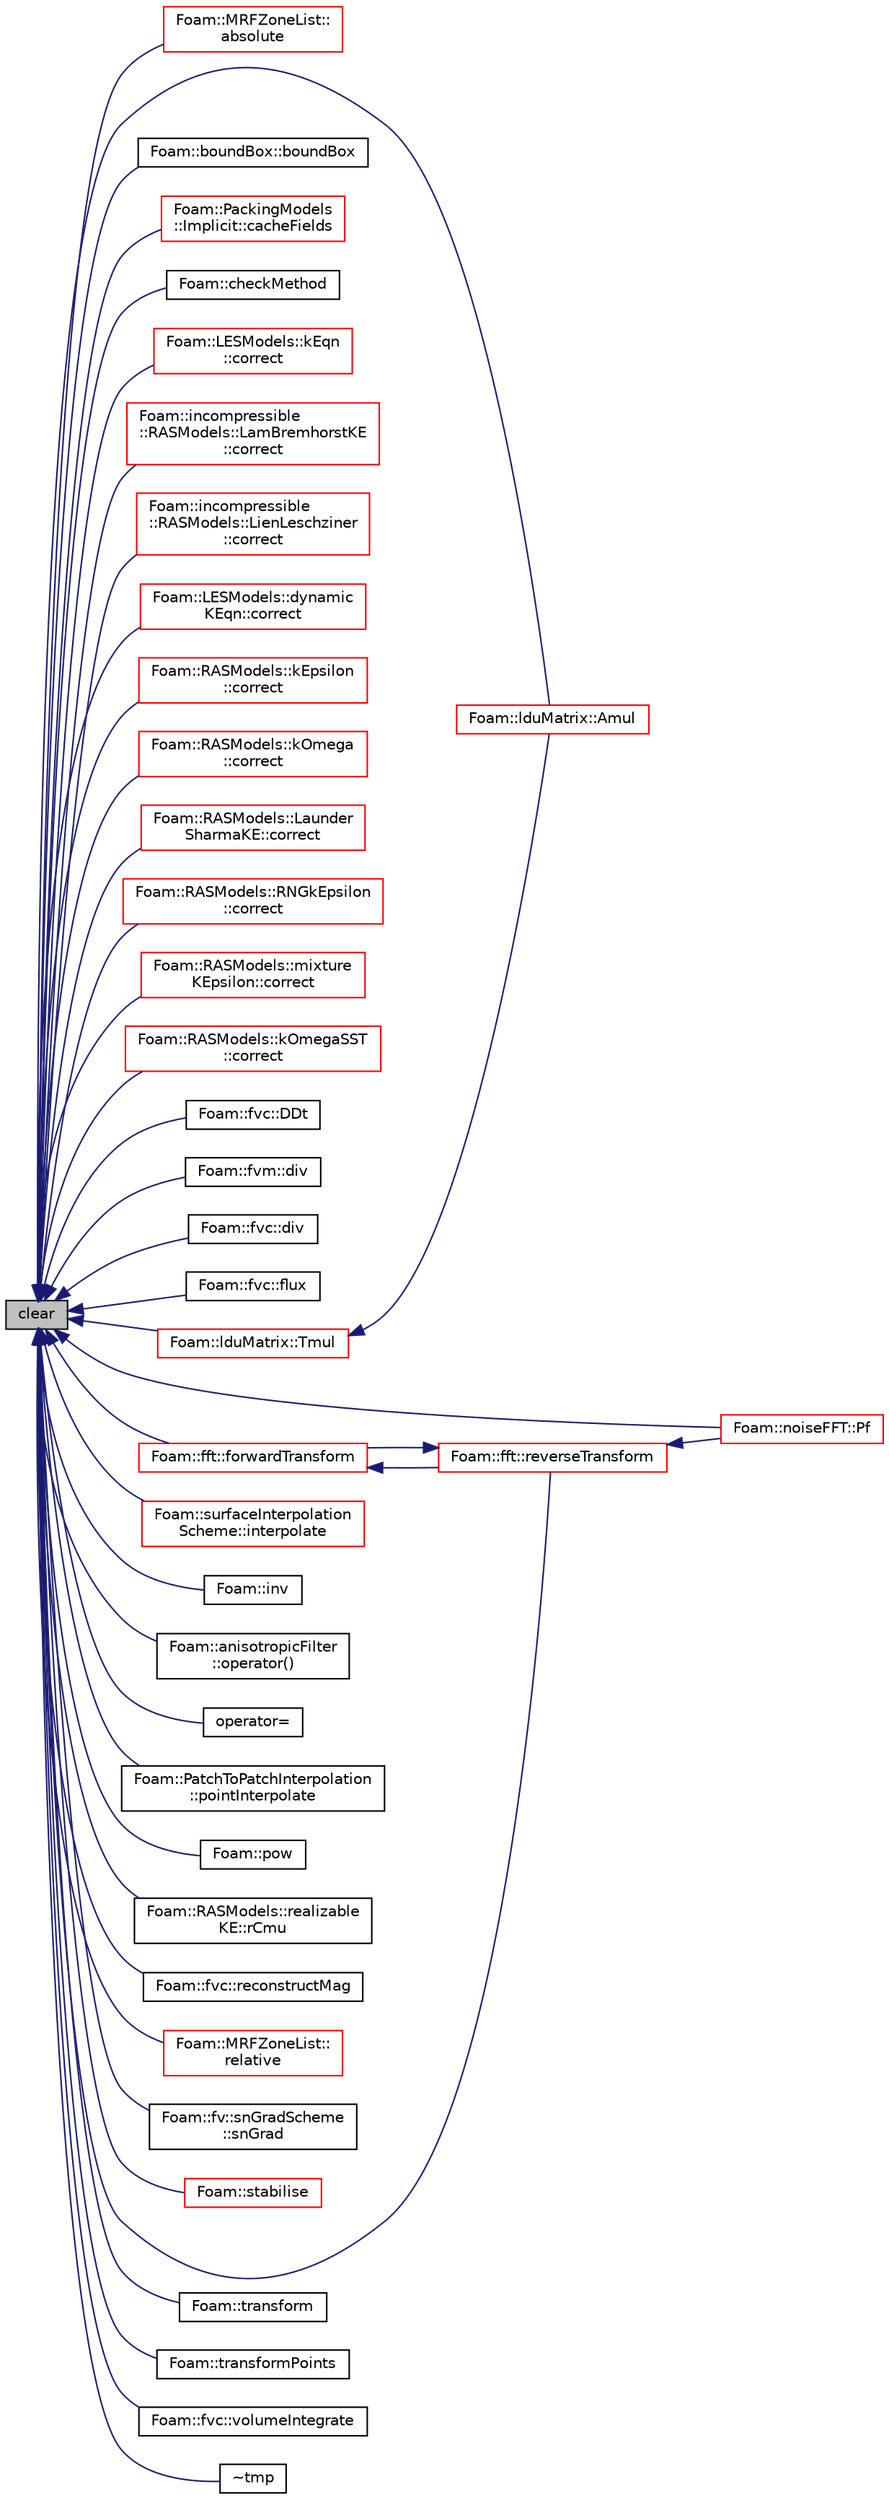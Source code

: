 digraph "clear"
{
  bgcolor="transparent";
  edge [fontname="Helvetica",fontsize="10",labelfontname="Helvetica",labelfontsize="10"];
  node [fontname="Helvetica",fontsize="10",shape=record];
  rankdir="LR";
  Node1 [label="clear",height=0.2,width=0.4,color="black", fillcolor="grey75", style="filled", fontcolor="black"];
  Node1 -> Node2 [dir="back",color="midnightblue",fontsize="10",style="solid",fontname="Helvetica"];
  Node2 [label="Foam::MRFZoneList::\labsolute",height=0.2,width=0.4,color="red",URL="$a01582.html#a3b8ea6c32600177d1d1187745a60f02f",tooltip="Return the given relative flux absolute within the MRF region. "];
  Node1 -> Node3 [dir="back",color="midnightblue",fontsize="10",style="solid",fontname="Helvetica"];
  Node3 [label="Foam::lduMatrix::Amul",height=0.2,width=0.4,color="red",URL="$a01311.html#a356332b0cbbd88cc1f4450fe79acc678",tooltip="Matrix multiplication with updated interfaces. "];
  Node1 -> Node4 [dir="back",color="midnightblue",fontsize="10",style="solid",fontname="Helvetica"];
  Node4 [label="Foam::boundBox::boundBox",height=0.2,width=0.4,color="black",URL="$a00154.html#ac58b72e74b6663df22b217a13bbcf381",tooltip="Construct as the bounding box of the given temporary pointField. "];
  Node1 -> Node5 [dir="back",color="midnightblue",fontsize="10",style="solid",fontname="Helvetica"];
  Node5 [label="Foam::PackingModels\l::Implicit::cacheFields",height=0.2,width=0.4,color="red",URL="$a01060.html#a6005414ac27ae3e0b5a783ba216c1906",tooltip="Calculate the inter particles stresses. "];
  Node1 -> Node6 [dir="back",color="midnightblue",fontsize="10",style="solid",fontname="Helvetica"];
  Node6 [label="Foam::checkMethod",height=0.2,width=0.4,color="black",URL="$a10936.html#af7c5aac53b9e18ea8377a3c3a973114b"];
  Node1 -> Node7 [dir="back",color="midnightblue",fontsize="10",style="solid",fontname="Helvetica"];
  Node7 [label="Foam::LESModels::kEqn\l::correct",height=0.2,width=0.4,color="red",URL="$a01256.html#a3ae44b28050c3aa494c1d8e18cf618c1",tooltip="Correct eddy-Viscosity and related properties. "];
  Node1 -> Node8 [dir="back",color="midnightblue",fontsize="10",style="solid",fontname="Helvetica"];
  Node8 [label="Foam::incompressible\l::RASModels::LamBremhorstKE\l::correct",height=0.2,width=0.4,color="red",URL="$a01292.html#a3ae44b28050c3aa494c1d8e18cf618c1",tooltip="Solve the turbulence equations and correct the turbulence viscosity. "];
  Node1 -> Node9 [dir="back",color="midnightblue",fontsize="10",style="solid",fontname="Helvetica"];
  Node9 [label="Foam::incompressible\l::RASModels::LienLeschziner\l::correct",height=0.2,width=0.4,color="red",URL="$a01341.html#a3ae44b28050c3aa494c1d8e18cf618c1",tooltip="Solve the turbulence equations and correct the turbulence viscosity. "];
  Node1 -> Node10 [dir="back",color="midnightblue",fontsize="10",style="solid",fontname="Helvetica"];
  Node10 [label="Foam::LESModels::dynamic\lKEqn::correct",height=0.2,width=0.4,color="red",URL="$a00613.html#a3ae44b28050c3aa494c1d8e18cf618c1",tooltip="Correct Eddy-Viscosity and related properties. "];
  Node1 -> Node11 [dir="back",color="midnightblue",fontsize="10",style="solid",fontname="Helvetica"];
  Node11 [label="Foam::RASModels::kEpsilon\l::correct",height=0.2,width=0.4,color="red",URL="$a01255.html#a3ae44b28050c3aa494c1d8e18cf618c1",tooltip="Solve the turbulence equations and correct the turbulence viscosity. "];
  Node1 -> Node12 [dir="back",color="midnightblue",fontsize="10",style="solid",fontname="Helvetica"];
  Node12 [label="Foam::RASModels::kOmega\l::correct",height=0.2,width=0.4,color="red",URL="$a01272.html#a3ae44b28050c3aa494c1d8e18cf618c1",tooltip="Solve the turbulence equations and correct the turbulence viscosity. "];
  Node1 -> Node13 [dir="back",color="midnightblue",fontsize="10",style="solid",fontname="Helvetica"];
  Node13 [label="Foam::RASModels::Launder\lSharmaKE::correct",height=0.2,width=0.4,color="red",URL="$a01302.html#a3ae44b28050c3aa494c1d8e18cf618c1",tooltip="Solve the turbulence equations and correct the turbulence viscosity. "];
  Node1 -> Node14 [dir="back",color="midnightblue",fontsize="10",style="solid",fontname="Helvetica"];
  Node14 [label="Foam::RASModels::RNGkEpsilon\l::correct",height=0.2,width=0.4,color="red",URL="$a02276.html#a3ae44b28050c3aa494c1d8e18cf618c1",tooltip="Solve the turbulence equations and correct the turbulence viscosity. "];
  Node1 -> Node15 [dir="back",color="midnightblue",fontsize="10",style="solid",fontname="Helvetica"];
  Node15 [label="Foam::RASModels::mixture\lKEpsilon::correct",height=0.2,width=0.4,color="red",URL="$a01559.html#a3ae44b28050c3aa494c1d8e18cf618c1",tooltip="Solve the turbulence equations and correct the turbulence viscosity. "];
  Node1 -> Node16 [dir="back",color="midnightblue",fontsize="10",style="solid",fontname="Helvetica"];
  Node16 [label="Foam::RASModels::kOmegaSST\l::correct",height=0.2,width=0.4,color="red",URL="$a01273.html#a3ae44b28050c3aa494c1d8e18cf618c1",tooltip="Solve the turbulence equations and correct the turbulence viscosity. "];
  Node1 -> Node17 [dir="back",color="midnightblue",fontsize="10",style="solid",fontname="Helvetica"];
  Node17 [label="Foam::fvc::DDt",height=0.2,width=0.4,color="black",URL="$a10972.html#a0fafa8505a597f93160df10e6e1af2c4"];
  Node1 -> Node18 [dir="back",color="midnightblue",fontsize="10",style="solid",fontname="Helvetica"];
  Node18 [label="Foam::fvm::div",height=0.2,width=0.4,color="black",URL="$a10973.html#abb88a9315687ce158c1bdaaa9a07b80e"];
  Node1 -> Node19 [dir="back",color="midnightblue",fontsize="10",style="solid",fontname="Helvetica"];
  Node19 [label="Foam::fvc::div",height=0.2,width=0.4,color="black",URL="$a10972.html#addd266791d3b2e87a5bf1db31d7f1f96"];
  Node1 -> Node20 [dir="back",color="midnightblue",fontsize="10",style="solid",fontname="Helvetica"];
  Node20 [label="Foam::fvc::flux",height=0.2,width=0.4,color="black",URL="$a10972.html#a1d0c0eab3cf2aa83d3f855efd2efa674",tooltip="Return the face-flux field obtained from the given tmp volVectorField. "];
  Node1 -> Node21 [dir="back",color="midnightblue",fontsize="10",style="solid",fontname="Helvetica"];
  Node21 [label="Foam::fft::forwardTransform",height=0.2,width=0.4,color="red",URL="$a00766.html#a909d862c857f6ee70fd15d16a252aafe"];
  Node21 -> Node22 [dir="back",color="midnightblue",fontsize="10",style="solid",fontname="Helvetica"];
  Node22 [label="Foam::fft::reverseTransform",height=0.2,width=0.4,color="red",URL="$a00766.html#a22a9749db47a5052c69f07d2cd7b2d1e"];
  Node22 -> Node21 [dir="back",color="midnightblue",fontsize="10",style="solid",fontname="Helvetica"];
  Node22 -> Node23 [dir="back",color="midnightblue",fontsize="10",style="solid",fontname="Helvetica"];
  Node23 [label="Foam::noiseFFT::Pf",height=0.2,width=0.4,color="red",URL="$a01653.html#ae6564d3e0eb705d41ca7c01f4249b6c6",tooltip="Return the fft of the given pressure data. "];
  Node1 -> Node24 [dir="back",color="midnightblue",fontsize="10",style="solid",fontname="Helvetica"];
  Node24 [label="Foam::surfaceInterpolation\lScheme::interpolate",height=0.2,width=0.4,color="red",URL="$a02574.html#a8dceba398ddc0c82def280a4ef7d4e42",tooltip="Return the face-interpolate of the given cell field. "];
  Node1 -> Node25 [dir="back",color="midnightblue",fontsize="10",style="solid",fontname="Helvetica"];
  Node25 [label="Foam::inv",height=0.2,width=0.4,color="black",URL="$a10936.html#adc85ac994532d0b9e67200cdb49d176b"];
  Node1 -> Node26 [dir="back",color="midnightblue",fontsize="10",style="solid",fontname="Helvetica"];
  Node26 [label="Foam::anisotropicFilter\l::operator()",height=0.2,width=0.4,color="black",URL="$a00059.html#a1049f45be815615edf57f923de15087b"];
  Node1 -> Node27 [dir="back",color="midnightblue",fontsize="10",style="solid",fontname="Helvetica"];
  Node27 [label="operator=",height=0.2,width=0.4,color="black",URL="$a02713.html#a168181f181f9cc2ab223965e2bee071f",tooltip="Assignment to pointer changing this tmp to a temporary T. "];
  Node1 -> Node23 [dir="back",color="midnightblue",fontsize="10",style="solid",fontname="Helvetica"];
  Node1 -> Node28 [dir="back",color="midnightblue",fontsize="10",style="solid",fontname="Helvetica"];
  Node28 [label="Foam::PatchToPatchInterpolation\l::pointInterpolate",height=0.2,width=0.4,color="black",URL="$a01859.html#a44a1039469f7870a5363947bc3d14477"];
  Node1 -> Node29 [dir="back",color="midnightblue",fontsize="10",style="solid",fontname="Helvetica"];
  Node29 [label="Foam::pow",height=0.2,width=0.4,color="black",URL="$a10936.html#af606052b900a2071c5176c89879ba1d7"];
  Node1 -> Node30 [dir="back",color="midnightblue",fontsize="10",style="solid",fontname="Helvetica"];
  Node30 [label="Foam::RASModels::realizable\lKE::rCmu",height=0.2,width=0.4,color="black",URL="$a02157.html#a1068a692df4f337ad061061d4c6b380d"];
  Node1 -> Node31 [dir="back",color="midnightblue",fontsize="10",style="solid",fontname="Helvetica"];
  Node31 [label="Foam::fvc::reconstructMag",height=0.2,width=0.4,color="black",URL="$a10972.html#aa6e1792629c86826302c6cedf8258ec3"];
  Node1 -> Node32 [dir="back",color="midnightblue",fontsize="10",style="solid",fontname="Helvetica"];
  Node32 [label="Foam::MRFZoneList::\lrelative",height=0.2,width=0.4,color="red",URL="$a01582.html#a5d876adc13118092effe90a56f90f474",tooltip="Return the given absolute flux relative within the MRF region. "];
  Node1 -> Node22 [dir="back",color="midnightblue",fontsize="10",style="solid",fontname="Helvetica"];
  Node1 -> Node33 [dir="back",color="midnightblue",fontsize="10",style="solid",fontname="Helvetica"];
  Node33 [label="Foam::fv::snGradScheme\l::snGrad",height=0.2,width=0.4,color="black",URL="$a02445.html#a218211448ca0f93885539a885406f5b2",tooltip="Return the snGrad of the given tmp cell field. "];
  Node1 -> Node34 [dir="back",color="midnightblue",fontsize="10",style="solid",fontname="Helvetica"];
  Node34 [label="Foam::stabilise",height=0.2,width=0.4,color="red",URL="$a10936.html#a84eaa0bfbb14e1ace368e4b8f5923176"];
  Node1 -> Node35 [dir="back",color="midnightblue",fontsize="10",style="solid",fontname="Helvetica"];
  Node35 [label="Foam::lduMatrix::Tmul",height=0.2,width=0.4,color="red",URL="$a01311.html#a2600584c14747e45b037baf3a3c730a8",tooltip="Matrix transpose multiplication with updated interfaces. "];
  Node35 -> Node3 [dir="back",color="midnightblue",fontsize="10",style="solid",fontname="Helvetica"];
  Node1 -> Node36 [dir="back",color="midnightblue",fontsize="10",style="solid",fontname="Helvetica"];
  Node36 [label="Foam::transform",height=0.2,width=0.4,color="black",URL="$a10936.html#a0a29ba62260c955024a7f459b9918cb1"];
  Node1 -> Node37 [dir="back",color="midnightblue",fontsize="10",style="solid",fontname="Helvetica"];
  Node37 [label="Foam::transformPoints",height=0.2,width=0.4,color="black",URL="$a10936.html#ae4bb799a368cd51b9305c30acbf3c485",tooltip="Transform given tmp<vectorField> of coordinates with the given septernion. "];
  Node1 -> Node38 [dir="back",color="midnightblue",fontsize="10",style="solid",fontname="Helvetica"];
  Node38 [label="Foam::fvc::volumeIntegrate",height=0.2,width=0.4,color="black",URL="$a10972.html#a29568ad26647f8ae541f9b51095631b4"];
  Node1 -> Node39 [dir="back",color="midnightblue",fontsize="10",style="solid",fontname="Helvetica"];
  Node39 [label="~tmp",height=0.2,width=0.4,color="black",URL="$a02713.html#acbc67f104e86d72aa7f5720da7185d9f",tooltip="Destructor: deletes temporary object when the reference count is 0. "];
}
